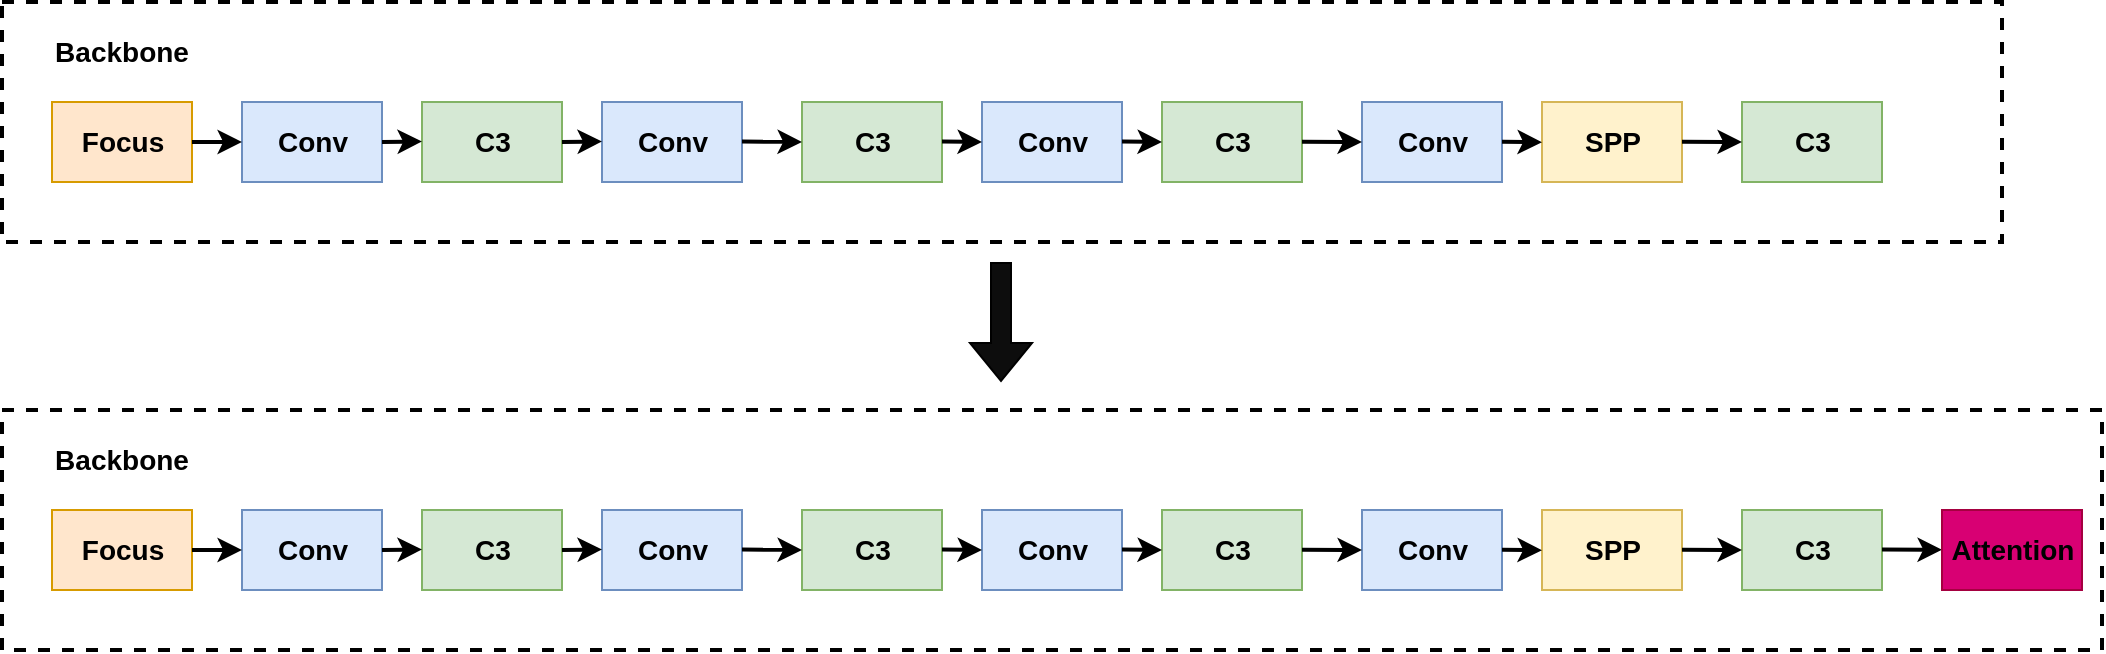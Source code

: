 <mxfile version="24.4.7" type="github">
  <diagram name="第 1 页" id="4MdKkwTL1JlU-X41MF6B">
    <mxGraphModel dx="1434" dy="746" grid="1" gridSize="10" guides="1" tooltips="1" connect="1" arrows="1" fold="1" page="1" pageScale="1" pageWidth="1169" pageHeight="827" math="0" shadow="0">
      <root>
        <mxCell id="0" />
        <mxCell id="1" parent="0" />
        <mxCell id="-DD8iEFyUxQleitiHUp1-1" value="" style="rounded=0;whiteSpace=wrap;html=1;strokeWidth=2;fillColor=none;dashed=1;" vertex="1" parent="1">
          <mxGeometry x="60" y="150" width="1000" height="120" as="geometry" />
        </mxCell>
        <mxCell id="-DD8iEFyUxQleitiHUp1-2" value="" style="rounded=0;whiteSpace=wrap;html=1;fillColor=#ffe6cc;strokeColor=#d79b00;" vertex="1" parent="1">
          <mxGeometry x="85" y="200" width="70" height="40" as="geometry" />
        </mxCell>
        <mxCell id="-DD8iEFyUxQleitiHUp1-3" value="&lt;font style=&quot;font-size: 14px;&quot;&gt;&lt;b&gt;Backbone&lt;/b&gt;&lt;/font&gt;" style="text;html=1;align=center;verticalAlign=middle;whiteSpace=wrap;rounded=0;" vertex="1" parent="1">
          <mxGeometry x="90" y="160" width="60" height="30" as="geometry" />
        </mxCell>
        <mxCell id="-DD8iEFyUxQleitiHUp1-4" value="" style="rounded=0;whiteSpace=wrap;html=1;fillColor=#dae8fc;strokeColor=#6c8ebf;" vertex="1" parent="1">
          <mxGeometry x="180" y="200" width="70" height="40" as="geometry" />
        </mxCell>
        <mxCell id="-DD8iEFyUxQleitiHUp1-5" value="" style="rounded=0;whiteSpace=wrap;html=1;fillColor=#d5e8d4;strokeColor=#82b366;" vertex="1" parent="1">
          <mxGeometry x="270" y="200" width="70" height="40" as="geometry" />
        </mxCell>
        <mxCell id="-DD8iEFyUxQleitiHUp1-6" value="" style="rounded=0;whiteSpace=wrap;html=1;fillColor=#dae8fc;strokeColor=#6c8ebf;" vertex="1" parent="1">
          <mxGeometry x="360" y="200" width="70" height="40" as="geometry" />
        </mxCell>
        <mxCell id="-DD8iEFyUxQleitiHUp1-7" value="" style="rounded=0;whiteSpace=wrap;html=1;fillColor=#d5e8d4;strokeColor=#82b366;" vertex="1" parent="1">
          <mxGeometry x="460" y="200" width="70" height="40" as="geometry" />
        </mxCell>
        <mxCell id="-DD8iEFyUxQleitiHUp1-8" value="" style="rounded=0;whiteSpace=wrap;html=1;fillColor=#dae8fc;strokeColor=#6c8ebf;" vertex="1" parent="1">
          <mxGeometry x="550" y="200" width="70" height="40" as="geometry" />
        </mxCell>
        <mxCell id="-DD8iEFyUxQleitiHUp1-9" value="" style="rounded=0;whiteSpace=wrap;html=1;fillColor=#d5e8d4;strokeColor=#82b366;" vertex="1" parent="1">
          <mxGeometry x="640" y="200" width="70" height="40" as="geometry" />
        </mxCell>
        <mxCell id="-DD8iEFyUxQleitiHUp1-10" value="" style="rounded=0;whiteSpace=wrap;html=1;fillColor=#dae8fc;strokeColor=#6c8ebf;" vertex="1" parent="1">
          <mxGeometry x="740" y="200" width="70" height="40" as="geometry" />
        </mxCell>
        <mxCell id="-DD8iEFyUxQleitiHUp1-11" value="" style="rounded=0;whiteSpace=wrap;html=1;fillColor=#fff2cc;strokeColor=#d6b656;" vertex="1" parent="1">
          <mxGeometry x="830" y="200" width="70" height="40" as="geometry" />
        </mxCell>
        <mxCell id="-DD8iEFyUxQleitiHUp1-12" value="" style="rounded=0;whiteSpace=wrap;html=1;fillColor=#d5e8d4;strokeColor=#82b366;" vertex="1" parent="1">
          <mxGeometry x="930" y="200" width="70" height="40" as="geometry" />
        </mxCell>
        <mxCell id="-DD8iEFyUxQleitiHUp1-13" value="&lt;font style=&quot;font-size: 14px;&quot;&gt;&lt;b&gt;Focus&lt;/b&gt;&lt;/font&gt;" style="text;html=1;align=center;verticalAlign=middle;resizable=0;points=[];autosize=1;strokeColor=none;fillColor=none;" vertex="1" parent="1">
          <mxGeometry x="90" y="205" width="60" height="30" as="geometry" />
        </mxCell>
        <mxCell id="-DD8iEFyUxQleitiHUp1-14" value="&lt;span style=&quot;font-size: 14px;&quot;&gt;&lt;b&gt;Conv&lt;/b&gt;&lt;/span&gt;" style="text;html=1;align=center;verticalAlign=middle;resizable=0;points=[];autosize=1;strokeColor=none;fillColor=none;" vertex="1" parent="1">
          <mxGeometry x="185" y="205" width="60" height="30" as="geometry" />
        </mxCell>
        <mxCell id="-DD8iEFyUxQleitiHUp1-15" value="&lt;span style=&quot;font-size: 14px;&quot;&gt;&lt;b&gt;Conv&lt;/b&gt;&lt;/span&gt;" style="text;html=1;align=center;verticalAlign=middle;resizable=0;points=[];autosize=1;strokeColor=none;fillColor=none;" vertex="1" parent="1">
          <mxGeometry x="365" y="205" width="60" height="30" as="geometry" />
        </mxCell>
        <mxCell id="-DD8iEFyUxQleitiHUp1-16" value="&lt;span style=&quot;font-size: 14px;&quot;&gt;&lt;b&gt;Conv&lt;/b&gt;&lt;/span&gt;" style="text;html=1;align=center;verticalAlign=middle;resizable=0;points=[];autosize=1;strokeColor=none;fillColor=none;" vertex="1" parent="1">
          <mxGeometry x="555" y="205" width="60" height="30" as="geometry" />
        </mxCell>
        <mxCell id="-DD8iEFyUxQleitiHUp1-17" value="&lt;span style=&quot;font-size: 14px;&quot;&gt;&lt;b&gt;Conv&lt;/b&gt;&lt;/span&gt;" style="text;html=1;align=center;verticalAlign=middle;resizable=0;points=[];autosize=1;strokeColor=none;fillColor=none;" vertex="1" parent="1">
          <mxGeometry x="745" y="205" width="60" height="30" as="geometry" />
        </mxCell>
        <mxCell id="-DD8iEFyUxQleitiHUp1-18" value="&lt;span style=&quot;font-size: 14px;&quot;&gt;&lt;b&gt;C3&lt;/b&gt;&lt;/span&gt;" style="text;html=1;align=center;verticalAlign=middle;resizable=0;points=[];autosize=1;strokeColor=none;fillColor=none;" vertex="1" parent="1">
          <mxGeometry x="285" y="205" width="40" height="30" as="geometry" />
        </mxCell>
        <mxCell id="-DD8iEFyUxQleitiHUp1-19" value="&lt;span style=&quot;font-size: 14px;&quot;&gt;&lt;b&gt;C3&lt;/b&gt;&lt;/span&gt;" style="text;html=1;align=center;verticalAlign=middle;resizable=0;points=[];autosize=1;strokeColor=none;fillColor=none;" vertex="1" parent="1">
          <mxGeometry x="475" y="205" width="40" height="30" as="geometry" />
        </mxCell>
        <mxCell id="-DD8iEFyUxQleitiHUp1-20" value="&lt;span style=&quot;font-size: 14px;&quot;&gt;&lt;b&gt;C3&lt;/b&gt;&lt;/span&gt;" style="text;html=1;align=center;verticalAlign=middle;resizable=0;points=[];autosize=1;strokeColor=none;fillColor=none;" vertex="1" parent="1">
          <mxGeometry x="655" y="205" width="40" height="30" as="geometry" />
        </mxCell>
        <mxCell id="-DD8iEFyUxQleitiHUp1-21" value="&lt;span style=&quot;font-size: 14px;&quot;&gt;&lt;b&gt;C3&lt;/b&gt;&lt;/span&gt;" style="text;html=1;align=center;verticalAlign=middle;resizable=0;points=[];autosize=1;strokeColor=none;fillColor=none;" vertex="1" parent="1">
          <mxGeometry x="945" y="205" width="40" height="30" as="geometry" />
        </mxCell>
        <mxCell id="-DD8iEFyUxQleitiHUp1-22" value="&lt;span style=&quot;font-size: 14px;&quot;&gt;&lt;b&gt;SPP&lt;/b&gt;&lt;/span&gt;" style="text;html=1;align=center;verticalAlign=middle;resizable=0;points=[];autosize=1;strokeColor=none;fillColor=none;" vertex="1" parent="1">
          <mxGeometry x="840" y="205" width="50" height="30" as="geometry" />
        </mxCell>
        <mxCell id="-DD8iEFyUxQleitiHUp1-46" value="" style="endArrow=classic;html=1;rounded=0;entryX=0;entryY=0.5;entryDx=0;entryDy=0;strokeWidth=2;" edge="1" parent="1" target="-DD8iEFyUxQleitiHUp1-4">
          <mxGeometry width="50" height="50" relative="1" as="geometry">
            <mxPoint x="155" y="220" as="sourcePoint" />
            <mxPoint x="205" y="170" as="targetPoint" />
          </mxGeometry>
        </mxCell>
        <mxCell id="-DD8iEFyUxQleitiHUp1-47" value="" style="endArrow=classic;html=1;rounded=0;entryX=0;entryY=0.5;entryDx=0;entryDy=0;strokeWidth=2;" edge="1" parent="1">
          <mxGeometry width="50" height="50" relative="1" as="geometry">
            <mxPoint x="250" y="220" as="sourcePoint" />
            <mxPoint x="270" y="219.76" as="targetPoint" />
          </mxGeometry>
        </mxCell>
        <mxCell id="-DD8iEFyUxQleitiHUp1-48" value="" style="endArrow=classic;html=1;rounded=0;entryX=0;entryY=0.5;entryDx=0;entryDy=0;strokeWidth=2;" edge="1" parent="1">
          <mxGeometry width="50" height="50" relative="1" as="geometry">
            <mxPoint x="340" y="220" as="sourcePoint" />
            <mxPoint x="360" y="219.76" as="targetPoint" />
          </mxGeometry>
        </mxCell>
        <mxCell id="-DD8iEFyUxQleitiHUp1-49" value="" style="endArrow=classic;html=1;rounded=0;entryX=0;entryY=0.5;entryDx=0;entryDy=0;strokeWidth=2;" edge="1" parent="1" target="-DD8iEFyUxQleitiHUp1-7">
          <mxGeometry width="50" height="50" relative="1" as="geometry">
            <mxPoint x="430" y="219.76" as="sourcePoint" />
            <mxPoint x="455" y="219.76" as="targetPoint" />
          </mxGeometry>
        </mxCell>
        <mxCell id="-DD8iEFyUxQleitiHUp1-50" value="" style="endArrow=classic;html=1;rounded=0;strokeWidth=2;" edge="1" parent="1">
          <mxGeometry width="50" height="50" relative="1" as="geometry">
            <mxPoint x="530" y="219.76" as="sourcePoint" />
            <mxPoint x="550" y="220" as="targetPoint" />
          </mxGeometry>
        </mxCell>
        <mxCell id="-DD8iEFyUxQleitiHUp1-52" value="" style="endArrow=classic;html=1;rounded=0;strokeWidth=2;" edge="1" parent="1">
          <mxGeometry width="50" height="50" relative="1" as="geometry">
            <mxPoint x="620" y="219.76" as="sourcePoint" />
            <mxPoint x="640" y="220" as="targetPoint" />
          </mxGeometry>
        </mxCell>
        <mxCell id="-DD8iEFyUxQleitiHUp1-54" value="" style="endArrow=classic;html=1;rounded=0;strokeWidth=2;entryX=0;entryY=0.5;entryDx=0;entryDy=0;" edge="1" parent="1" target="-DD8iEFyUxQleitiHUp1-10">
          <mxGeometry width="50" height="50" relative="1" as="geometry">
            <mxPoint x="710" y="219.88" as="sourcePoint" />
            <mxPoint x="730" y="220.12" as="targetPoint" />
          </mxGeometry>
        </mxCell>
        <mxCell id="-DD8iEFyUxQleitiHUp1-55" value="" style="endArrow=classic;html=1;rounded=0;strokeWidth=2;" edge="1" parent="1">
          <mxGeometry width="50" height="50" relative="1" as="geometry">
            <mxPoint x="810" y="219.88" as="sourcePoint" />
            <mxPoint x="830" y="220.12" as="targetPoint" />
          </mxGeometry>
        </mxCell>
        <mxCell id="-DD8iEFyUxQleitiHUp1-56" value="" style="endArrow=classic;html=1;rounded=0;strokeWidth=2;entryX=0;entryY=0.5;entryDx=0;entryDy=0;" edge="1" parent="1" target="-DD8iEFyUxQleitiHUp1-12">
          <mxGeometry width="50" height="50" relative="1" as="geometry">
            <mxPoint x="900" y="219.88" as="sourcePoint" />
            <mxPoint x="920" y="220.12" as="targetPoint" />
          </mxGeometry>
        </mxCell>
        <mxCell id="-DD8iEFyUxQleitiHUp1-57" value="" style="rounded=0;whiteSpace=wrap;html=1;strokeWidth=2;fillColor=none;dashed=1;" vertex="1" parent="1">
          <mxGeometry x="60" y="354" width="1050" height="120" as="geometry" />
        </mxCell>
        <mxCell id="-DD8iEFyUxQleitiHUp1-58" value="" style="rounded=0;whiteSpace=wrap;html=1;fillColor=#ffe6cc;strokeColor=#d79b00;" vertex="1" parent="1">
          <mxGeometry x="85" y="404" width="70" height="40" as="geometry" />
        </mxCell>
        <mxCell id="-DD8iEFyUxQleitiHUp1-59" value="&lt;font style=&quot;font-size: 14px;&quot;&gt;&lt;b&gt;Backbone&lt;/b&gt;&lt;/font&gt;" style="text;html=1;align=center;verticalAlign=middle;whiteSpace=wrap;rounded=0;" vertex="1" parent="1">
          <mxGeometry x="90" y="364" width="60" height="30" as="geometry" />
        </mxCell>
        <mxCell id="-DD8iEFyUxQleitiHUp1-60" value="" style="rounded=0;whiteSpace=wrap;html=1;fillColor=#dae8fc;strokeColor=#6c8ebf;" vertex="1" parent="1">
          <mxGeometry x="180" y="404" width="70" height="40" as="geometry" />
        </mxCell>
        <mxCell id="-DD8iEFyUxQleitiHUp1-61" value="" style="rounded=0;whiteSpace=wrap;html=1;fillColor=#d5e8d4;strokeColor=#82b366;" vertex="1" parent="1">
          <mxGeometry x="270" y="404" width="70" height="40" as="geometry" />
        </mxCell>
        <mxCell id="-DD8iEFyUxQleitiHUp1-62" value="" style="rounded=0;whiteSpace=wrap;html=1;fillColor=#dae8fc;strokeColor=#6c8ebf;" vertex="1" parent="1">
          <mxGeometry x="360" y="404" width="70" height="40" as="geometry" />
        </mxCell>
        <mxCell id="-DD8iEFyUxQleitiHUp1-63" value="" style="rounded=0;whiteSpace=wrap;html=1;fillColor=#d5e8d4;strokeColor=#82b366;" vertex="1" parent="1">
          <mxGeometry x="460" y="404" width="70" height="40" as="geometry" />
        </mxCell>
        <mxCell id="-DD8iEFyUxQleitiHUp1-64" value="" style="rounded=0;whiteSpace=wrap;html=1;fillColor=#dae8fc;strokeColor=#6c8ebf;" vertex="1" parent="1">
          <mxGeometry x="550" y="404" width="70" height="40" as="geometry" />
        </mxCell>
        <mxCell id="-DD8iEFyUxQleitiHUp1-65" value="" style="rounded=0;whiteSpace=wrap;html=1;fillColor=#d5e8d4;strokeColor=#82b366;" vertex="1" parent="1">
          <mxGeometry x="640" y="404" width="70" height="40" as="geometry" />
        </mxCell>
        <mxCell id="-DD8iEFyUxQleitiHUp1-66" value="" style="rounded=0;whiteSpace=wrap;html=1;fillColor=#dae8fc;strokeColor=#6c8ebf;" vertex="1" parent="1">
          <mxGeometry x="740" y="404" width="70" height="40" as="geometry" />
        </mxCell>
        <mxCell id="-DD8iEFyUxQleitiHUp1-67" value="" style="rounded=0;whiteSpace=wrap;html=1;fillColor=#fff2cc;strokeColor=#d6b656;" vertex="1" parent="1">
          <mxGeometry x="830" y="404" width="70" height="40" as="geometry" />
        </mxCell>
        <mxCell id="-DD8iEFyUxQleitiHUp1-68" value="" style="rounded=0;whiteSpace=wrap;html=1;fillColor=#d5e8d4;strokeColor=#82b366;" vertex="1" parent="1">
          <mxGeometry x="930" y="404" width="70" height="40" as="geometry" />
        </mxCell>
        <mxCell id="-DD8iEFyUxQleitiHUp1-69" value="&lt;font style=&quot;font-size: 14px;&quot;&gt;&lt;b&gt;Focus&lt;/b&gt;&lt;/font&gt;" style="text;html=1;align=center;verticalAlign=middle;resizable=0;points=[];autosize=1;strokeColor=none;fillColor=none;" vertex="1" parent="1">
          <mxGeometry x="90" y="409" width="60" height="30" as="geometry" />
        </mxCell>
        <mxCell id="-DD8iEFyUxQleitiHUp1-70" value="&lt;span style=&quot;font-size: 14px;&quot;&gt;&lt;b&gt;Conv&lt;/b&gt;&lt;/span&gt;" style="text;html=1;align=center;verticalAlign=middle;resizable=0;points=[];autosize=1;strokeColor=none;fillColor=none;" vertex="1" parent="1">
          <mxGeometry x="185" y="409" width="60" height="30" as="geometry" />
        </mxCell>
        <mxCell id="-DD8iEFyUxQleitiHUp1-71" value="&lt;span style=&quot;font-size: 14px;&quot;&gt;&lt;b&gt;Conv&lt;/b&gt;&lt;/span&gt;" style="text;html=1;align=center;verticalAlign=middle;resizable=0;points=[];autosize=1;strokeColor=none;fillColor=none;" vertex="1" parent="1">
          <mxGeometry x="365" y="409" width="60" height="30" as="geometry" />
        </mxCell>
        <mxCell id="-DD8iEFyUxQleitiHUp1-72" value="&lt;span style=&quot;font-size: 14px;&quot;&gt;&lt;b&gt;Conv&lt;/b&gt;&lt;/span&gt;" style="text;html=1;align=center;verticalAlign=middle;resizable=0;points=[];autosize=1;strokeColor=none;fillColor=none;" vertex="1" parent="1">
          <mxGeometry x="555" y="409" width="60" height="30" as="geometry" />
        </mxCell>
        <mxCell id="-DD8iEFyUxQleitiHUp1-73" value="&lt;span style=&quot;font-size: 14px;&quot;&gt;&lt;b&gt;Conv&lt;/b&gt;&lt;/span&gt;" style="text;html=1;align=center;verticalAlign=middle;resizable=0;points=[];autosize=1;strokeColor=none;fillColor=none;" vertex="1" parent="1">
          <mxGeometry x="745" y="409" width="60" height="30" as="geometry" />
        </mxCell>
        <mxCell id="-DD8iEFyUxQleitiHUp1-74" value="&lt;span style=&quot;font-size: 14px;&quot;&gt;&lt;b&gt;C3&lt;/b&gt;&lt;/span&gt;" style="text;html=1;align=center;verticalAlign=middle;resizable=0;points=[];autosize=1;strokeColor=none;fillColor=none;" vertex="1" parent="1">
          <mxGeometry x="285" y="409" width="40" height="30" as="geometry" />
        </mxCell>
        <mxCell id="-DD8iEFyUxQleitiHUp1-75" value="&lt;span style=&quot;font-size: 14px;&quot;&gt;&lt;b&gt;C3&lt;/b&gt;&lt;/span&gt;" style="text;html=1;align=center;verticalAlign=middle;resizable=0;points=[];autosize=1;strokeColor=none;fillColor=none;" vertex="1" parent="1">
          <mxGeometry x="475" y="409" width="40" height="30" as="geometry" />
        </mxCell>
        <mxCell id="-DD8iEFyUxQleitiHUp1-76" value="&lt;span style=&quot;font-size: 14px;&quot;&gt;&lt;b&gt;C3&lt;/b&gt;&lt;/span&gt;" style="text;html=1;align=center;verticalAlign=middle;resizable=0;points=[];autosize=1;strokeColor=none;fillColor=none;" vertex="1" parent="1">
          <mxGeometry x="655" y="409" width="40" height="30" as="geometry" />
        </mxCell>
        <mxCell id="-DD8iEFyUxQleitiHUp1-77" value="&lt;span style=&quot;font-size: 14px;&quot;&gt;&lt;b&gt;C3&lt;/b&gt;&lt;/span&gt;" style="text;html=1;align=center;verticalAlign=middle;resizable=0;points=[];autosize=1;strokeColor=none;fillColor=none;" vertex="1" parent="1">
          <mxGeometry x="945" y="409" width="40" height="30" as="geometry" />
        </mxCell>
        <mxCell id="-DD8iEFyUxQleitiHUp1-78" value="&lt;span style=&quot;font-size: 14px;&quot;&gt;&lt;b&gt;SPP&lt;/b&gt;&lt;/span&gt;" style="text;html=1;align=center;verticalAlign=middle;resizable=0;points=[];autosize=1;strokeColor=none;fillColor=none;" vertex="1" parent="1">
          <mxGeometry x="840" y="409" width="50" height="30" as="geometry" />
        </mxCell>
        <mxCell id="-DD8iEFyUxQleitiHUp1-79" value="" style="endArrow=classic;html=1;rounded=0;entryX=0;entryY=0.5;entryDx=0;entryDy=0;strokeWidth=2;" edge="1" parent="1" target="-DD8iEFyUxQleitiHUp1-60">
          <mxGeometry width="50" height="50" relative="1" as="geometry">
            <mxPoint x="155" y="424" as="sourcePoint" />
            <mxPoint x="205" y="374" as="targetPoint" />
          </mxGeometry>
        </mxCell>
        <mxCell id="-DD8iEFyUxQleitiHUp1-80" value="" style="endArrow=classic;html=1;rounded=0;entryX=0;entryY=0.5;entryDx=0;entryDy=0;strokeWidth=2;" edge="1" parent="1">
          <mxGeometry width="50" height="50" relative="1" as="geometry">
            <mxPoint x="250" y="424" as="sourcePoint" />
            <mxPoint x="270" y="423.76" as="targetPoint" />
          </mxGeometry>
        </mxCell>
        <mxCell id="-DD8iEFyUxQleitiHUp1-81" value="" style="endArrow=classic;html=1;rounded=0;entryX=0;entryY=0.5;entryDx=0;entryDy=0;strokeWidth=2;" edge="1" parent="1">
          <mxGeometry width="50" height="50" relative="1" as="geometry">
            <mxPoint x="340" y="424" as="sourcePoint" />
            <mxPoint x="360" y="423.76" as="targetPoint" />
          </mxGeometry>
        </mxCell>
        <mxCell id="-DD8iEFyUxQleitiHUp1-82" value="" style="endArrow=classic;html=1;rounded=0;entryX=0;entryY=0.5;entryDx=0;entryDy=0;strokeWidth=2;" edge="1" parent="1" target="-DD8iEFyUxQleitiHUp1-63">
          <mxGeometry width="50" height="50" relative="1" as="geometry">
            <mxPoint x="430" y="423.76" as="sourcePoint" />
            <mxPoint x="455" y="423.76" as="targetPoint" />
          </mxGeometry>
        </mxCell>
        <mxCell id="-DD8iEFyUxQleitiHUp1-83" value="" style="endArrow=classic;html=1;rounded=0;strokeWidth=2;" edge="1" parent="1">
          <mxGeometry width="50" height="50" relative="1" as="geometry">
            <mxPoint x="530" y="423.76" as="sourcePoint" />
            <mxPoint x="550" y="424" as="targetPoint" />
          </mxGeometry>
        </mxCell>
        <mxCell id="-DD8iEFyUxQleitiHUp1-84" value="" style="endArrow=classic;html=1;rounded=0;strokeWidth=2;" edge="1" parent="1">
          <mxGeometry width="50" height="50" relative="1" as="geometry">
            <mxPoint x="620" y="423.76" as="sourcePoint" />
            <mxPoint x="640" y="424" as="targetPoint" />
          </mxGeometry>
        </mxCell>
        <mxCell id="-DD8iEFyUxQleitiHUp1-85" value="" style="endArrow=classic;html=1;rounded=0;strokeWidth=2;entryX=0;entryY=0.5;entryDx=0;entryDy=0;" edge="1" parent="1" target="-DD8iEFyUxQleitiHUp1-66">
          <mxGeometry width="50" height="50" relative="1" as="geometry">
            <mxPoint x="710" y="423.88" as="sourcePoint" />
            <mxPoint x="730" y="424.12" as="targetPoint" />
          </mxGeometry>
        </mxCell>
        <mxCell id="-DD8iEFyUxQleitiHUp1-86" value="" style="endArrow=classic;html=1;rounded=0;strokeWidth=2;" edge="1" parent="1">
          <mxGeometry width="50" height="50" relative="1" as="geometry">
            <mxPoint x="810" y="423.88" as="sourcePoint" />
            <mxPoint x="830" y="424.12" as="targetPoint" />
          </mxGeometry>
        </mxCell>
        <mxCell id="-DD8iEFyUxQleitiHUp1-87" value="" style="endArrow=classic;html=1;rounded=0;strokeWidth=2;entryX=0;entryY=0.5;entryDx=0;entryDy=0;" edge="1" parent="1" target="-DD8iEFyUxQleitiHUp1-68">
          <mxGeometry width="50" height="50" relative="1" as="geometry">
            <mxPoint x="900" y="423.88" as="sourcePoint" />
            <mxPoint x="920" y="424.12" as="targetPoint" />
          </mxGeometry>
        </mxCell>
        <mxCell id="-DD8iEFyUxQleitiHUp1-88" value="" style="endArrow=classic;html=1;rounded=0;strokeWidth=2;entryX=0;entryY=0.5;entryDx=0;entryDy=0;" edge="1" parent="1">
          <mxGeometry width="50" height="50" relative="1" as="geometry">
            <mxPoint x="1000" y="423.76" as="sourcePoint" />
            <mxPoint x="1030" y="423.88" as="targetPoint" />
          </mxGeometry>
        </mxCell>
        <mxCell id="-DD8iEFyUxQleitiHUp1-90" value="" style="rounded=0;whiteSpace=wrap;html=1;fillColor=#d80073;strokeColor=#A50040;fontColor=#ffffff;" vertex="1" parent="1">
          <mxGeometry x="1030" y="404" width="70" height="40" as="geometry" />
        </mxCell>
        <mxCell id="-DD8iEFyUxQleitiHUp1-91" value="&lt;span style=&quot;font-size: 14px;&quot;&gt;&lt;b&gt;Attention&lt;/b&gt;&lt;/span&gt;" style="text;html=1;align=center;verticalAlign=middle;resizable=0;points=[];autosize=1;strokeColor=none;fillColor=none;" vertex="1" parent="1">
          <mxGeometry x="1025" y="409" width="80" height="30" as="geometry" />
        </mxCell>
        <mxCell id="-DD8iEFyUxQleitiHUp1-92" value="" style="shape=flexArrow;endArrow=classic;html=1;rounded=0;fillColor=#0d0d0d;" edge="1" parent="1">
          <mxGeometry width="50" height="50" relative="1" as="geometry">
            <mxPoint x="559.5" y="280" as="sourcePoint" />
            <mxPoint x="559.5" y="340" as="targetPoint" />
          </mxGeometry>
        </mxCell>
      </root>
    </mxGraphModel>
  </diagram>
</mxfile>
